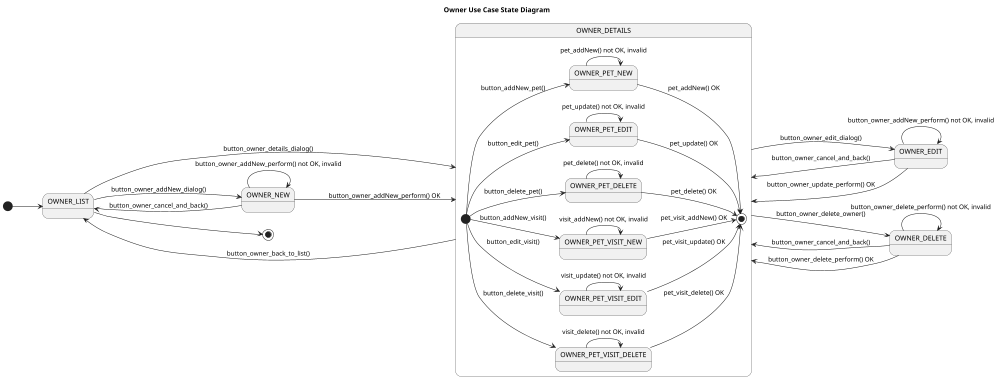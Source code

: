 @startuml

title Owner Use Case State Diagram

'https://plantuml.com/state-diagram

left to right direction
'top to bottom direction

scale 1000 width

[*] --> OWNER_LIST

OWNER_LIST --> OWNER_DETAILS: button_owner_details_dialog()
OWNER_DETAILS --> OWNER_LIST: button_owner_back_to_list()

OWNER_LIST --> OWNER_NEW :   button_owner_addNew_dialog()
OWNER_NEW --> OWNER_LIST:    button_owner_cancel_and_back()
OWNER_NEW --> OWNER_DETAILS: button_owner_addNew_perform() OK

OWNER_DETAILS --> OWNER_EDIT: button_owner_edit_dialog()
OWNER_EDIT --> OWNER_DETAILS: button_owner_cancel_and_back()
OWNER_EDIT --> OWNER_DETAILS: button_owner_update_perform() OK

OWNER_DETAILS --> OWNER_DELETE: button_owner_delete_owner()
OWNER_DELETE --> OWNER_DETAILS: button_owner_cancel_and_back()
OWNER_DELETE --> OWNER_DETAILS: button_owner_delete_perform() OK

state OWNER_DETAILS {

    [*] --> OWNER_PET_NEW: button_addNew_pet()
    state OWNER_PET_NEW {
        OWNER_PET_NEW --> OWNER_PET_NEW : pet_addNew() not OK, invalid
    }
    OWNER_PET_NEW --> [*] : pet_addNew() OK


    [*] --> OWNER_PET_EDIT: button_edit_pet()
    state OWNER_PET_EDIT {
        OWNER_PET_EDIT --> OWNER_PET_EDIT : pet_update() not OK, invalid
    }
    OWNER_PET_EDIT --> [*] : pet_update() OK


    [*] --> OWNER_PET_DELETE: button_delete_pet()
    state OWNER_PET_DELETE {
        OWNER_PET_DELETE --> OWNER_PET_DELETE: pet_delete() not OK, invalid
    }
    OWNER_PET_DELETE --> [*]: pet_delete() OK


    [*] --> OWNER_PET_VISIT_NEW: button_addNew_visit()
    state OWNER_PET_VISIT_NEW {
        OWNER_PET_VISIT_NEW --> OWNER_PET_VISIT_NEW : visit_addNew() not OK, invalid
    }
    OWNER_PET_VISIT_NEW --> [*] : pet_visit_addNew() OK


    [*] --> OWNER_PET_VISIT_EDIT: button_edit_visit()
    state OWNER_PET_VISIT_EDIT {
        OWNER_PET_VISIT_EDIT --> OWNER_PET_VISIT_EDIT : visit_update() not OK, invalid
    }
    OWNER_PET_VISIT_EDIT --> [*] : pet_visit_update() OK


    [*] --> OWNER_PET_VISIT_DELETE: button_delete_visit()
    state OWNER_PET_VISIT_DELETE {
        OWNER_PET_VISIT_DELETE --> OWNER_PET_VISIT_DELETE: visit_delete() not OK, invalid
    }
    OWNER_PET_VISIT_DELETE --> [*]: pet_visit_delete() OK

}
state OWNER_EDIT {
    OWNER_EDIT --> OWNER_EDIT: button_owner_addNew_perform() not OK, invalid
}
state OWNER_DELETE {
    OWNER_DELETE --> OWNER_DELETE: button_owner_delete_perform() not OK, invalid
}
state OWNER_NEW {
    OWNER_NEW --> OWNER_NEW : button_owner_addNew_perform() not OK, invalid
}

OWNER_LIST --> [*]

@enduml